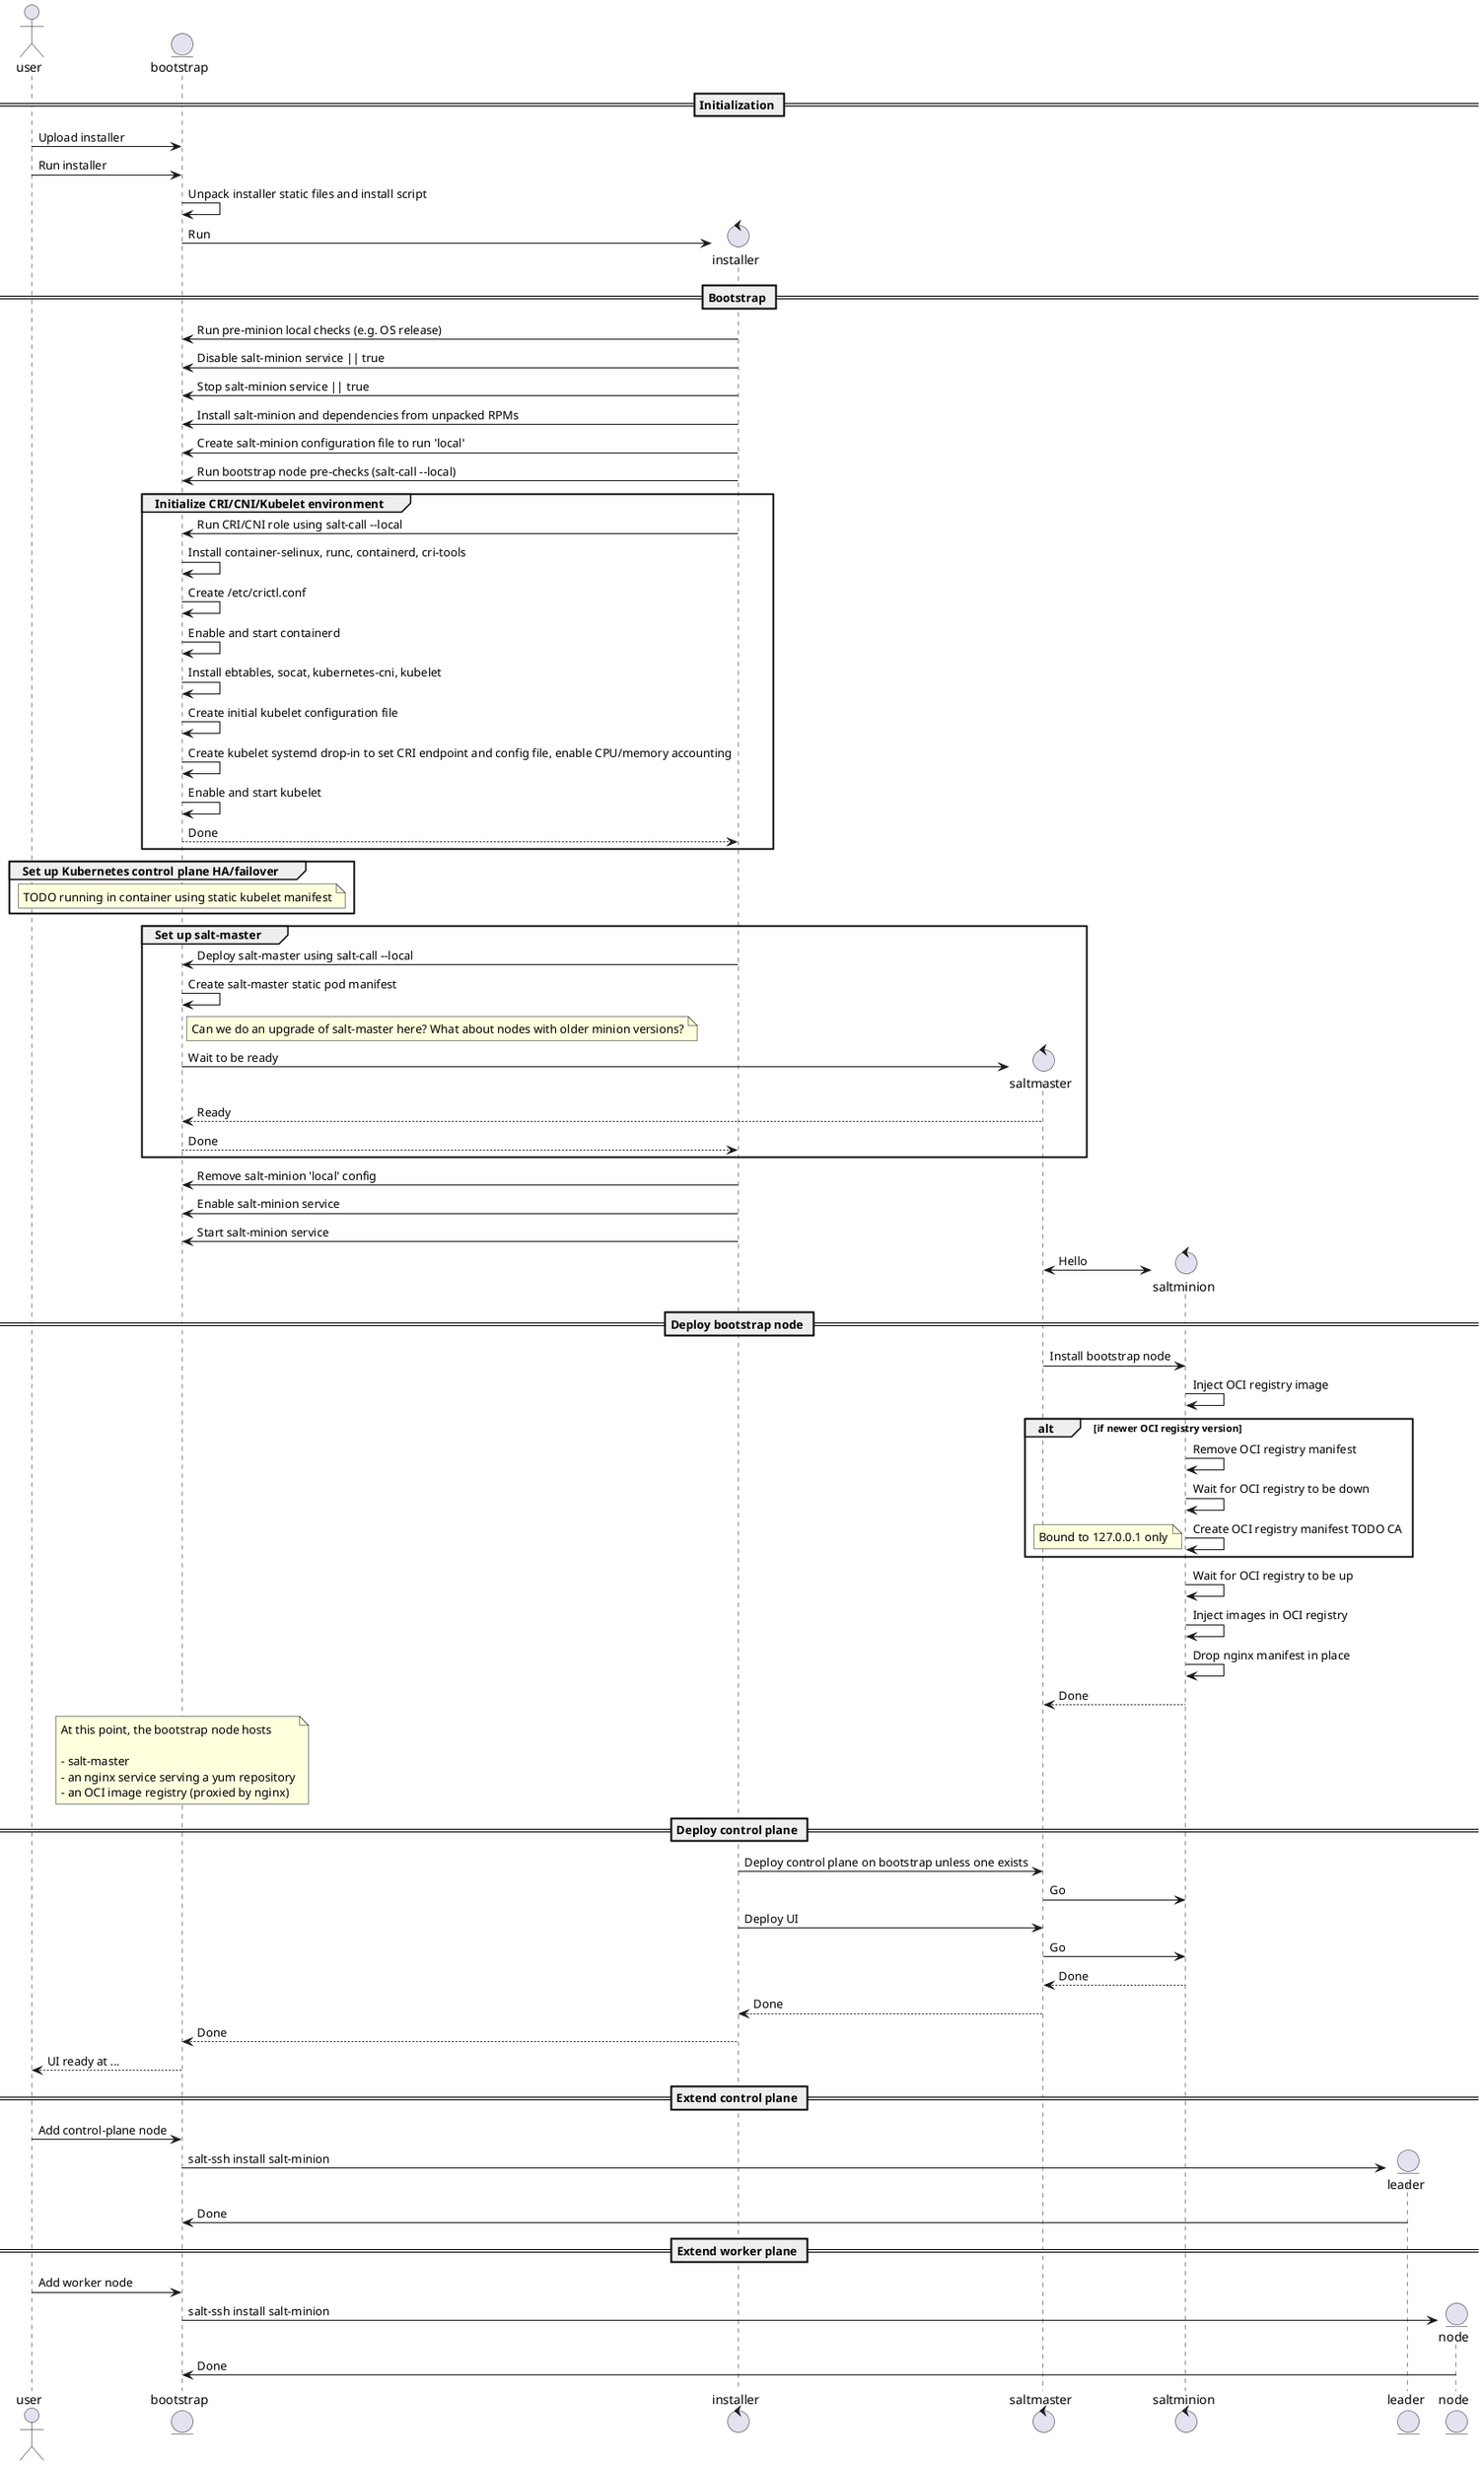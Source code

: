 @startuml

actor user
entity bootstrap

== Initialization ==

user -> bootstrap : Upload installer
user -> bootstrap : Run installer

bootstrap -> bootstrap : Unpack installer static files and install script
create control installer
bootstrap -> installer : Run

== Bootstrap ==

installer -> bootstrap : Run pre-minion local checks (e.g. OS release)
installer -> bootstrap : Disable salt-minion service || true
installer -> bootstrap : Stop salt-minion service || true


installer -> bootstrap : Install salt-minion and dependencies from unpacked RPMs
installer -> bootstrap : Create salt-minion configuration file to run 'local'

installer -> bootstrap : Run bootstrap node pre-checks (salt-call --local)

group Initialize CRI/CNI/Kubelet environment
installer -> bootstrap : Run CRI/CNI role using salt-call --local
bootstrap -> bootstrap : Install container-selinux, runc, containerd, cri-tools
bootstrap -> bootstrap : Create /etc/crictl.conf
bootstrap -> bootstrap : Enable and start containerd
bootstrap -> bootstrap : Install ebtables, socat, kubernetes-cni, kubelet
bootstrap -> bootstrap : Create initial kubelet configuration file
bootstrap -> bootstrap : Create kubelet systemd drop-in to set CRI endpoint and config file, enable CPU/memory accounting
bootstrap -> bootstrap : Enable and start kubelet
bootstrap --> installer : Done
end

group Set up Kubernetes control plane HA/failover
note over bootstrap: TODO running in container using static kubelet manifest
end

group Set up salt-master
installer -> bootstrap : Deploy salt-master using salt-call --local
bootstrap -> bootstrap : Create salt-master static pod manifest
note right of bootstrap: Can we do an upgrade of salt-master here? What about nodes with older minion versions?

create control saltmaster

bootstrap -> saltmaster : Wait to be ready
saltmaster --> bootstrap : Ready

bootstrap --> installer : Done
end

installer -> bootstrap : Remove salt-minion 'local' config
installer -> bootstrap : Enable salt-minion service
installer -> bootstrap : Start salt-minion service

create control saltminion
saltmaster <-> saltminion : Hello

== Deploy bootstrap node ==

saltmaster -> saltminion : Install bootstrap node

saltminion -> saltminion : Inject OCI registry image

alt if newer OCI registry version
saltminion -> saltminion : Remove OCI registry manifest
saltminion -> saltminion : Wait for OCI registry to be down
saltminion -> saltminion : Create OCI registry manifest TODO CA
note left: Bound to 127.0.0.1 only
end

saltminion -> saltminion : Wait for OCI registry to be up
saltminion -> saltminion : Inject images in OCI registry

saltminion -> saltminion : Drop nginx manifest in place

saltminion --> saltmaster : Done

note over bootstrap
At this point, the bootstrap node hosts

- salt-master
- an nginx service serving a yum repository
- an OCI image registry (proxied by nginx)
end note

== Deploy control plane ==

installer -> saltmaster : Deploy control plane on bootstrap unless one exists
saltmaster -> saltminion : Go

installer -> saltmaster : Deploy UI
saltmaster -> saltminion : Go
saltminion --> saltmaster : Done
saltmaster --> installer : Done
installer --> bootstrap : Done

bootstrap --> user : UI ready at ...

== Extend control plane ==

user -> bootstrap : Add control-plane node

create entity leader

bootstrap -> leader : salt-ssh install salt-minion
leader -> bootstrap : Done

== Extend worker plane ==

user -> bootstrap : Add worker node

create entity node

bootstrap -> node : salt-ssh install salt-minion
node -> bootstrap : Done

@enduml
